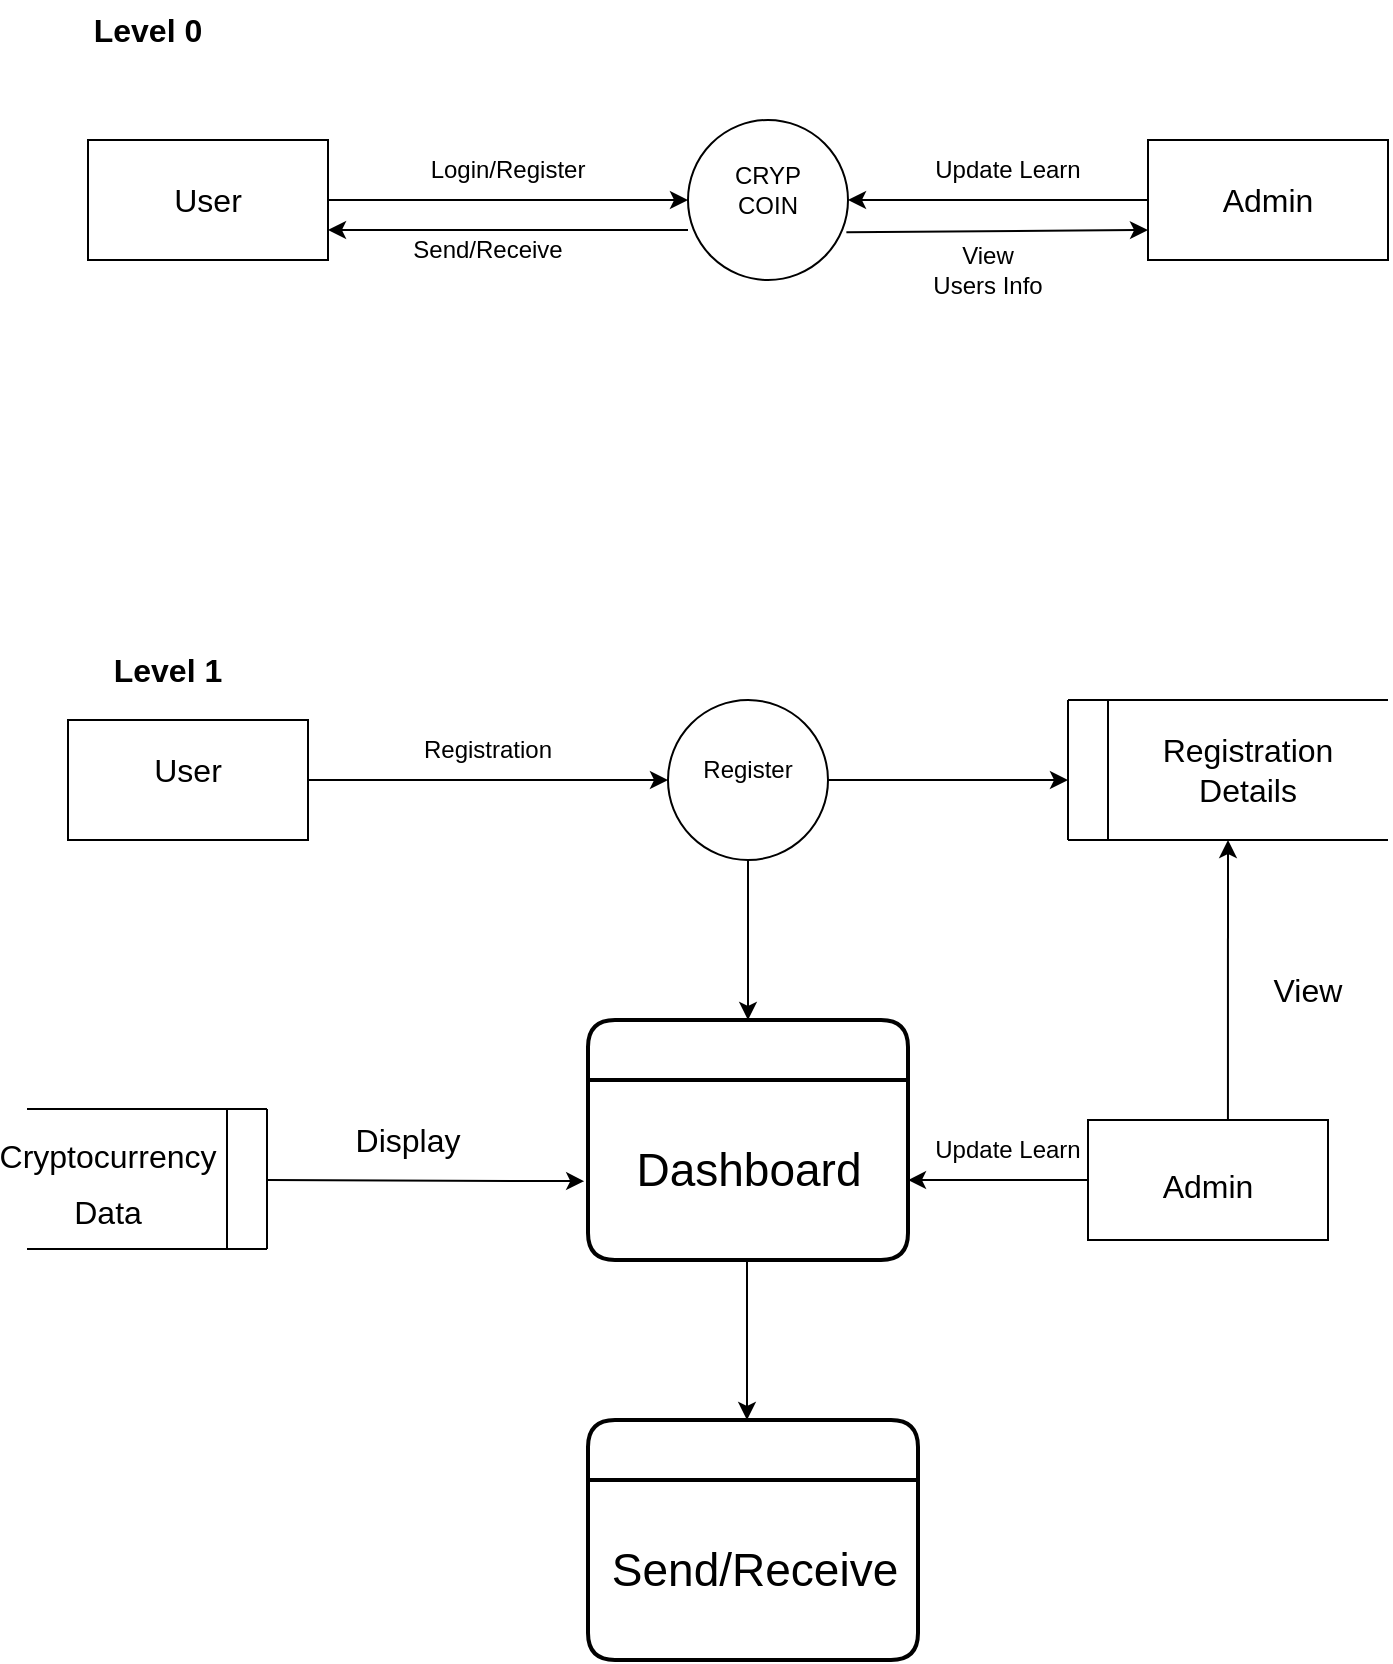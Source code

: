 <mxfile version="20.2.6" type="device"><diagram id="N6K9Cg3NIiKyRezcQ_Lx" name="Page-1"><mxGraphModel dx="1038" dy="547" grid="0" gridSize="10" guides="1" tooltips="1" connect="1" arrows="1" fold="1" page="1" pageScale="1" pageWidth="827" pageHeight="1169" math="0" shadow="0"><root><mxCell id="0"/><mxCell id="1" parent="0"/><mxCell id="ThdcG9-Rk8ksuGoCWwNY-4" value="" style="ellipse;whiteSpace=wrap;html=1;aspect=fixed;" vertex="1" parent="1"><mxGeometry x="370" y="350" width="80" height="80" as="geometry"/></mxCell><mxCell id="ThdcG9-Rk8ksuGoCWwNY-5" value="" style="rounded=0;whiteSpace=wrap;html=1;" vertex="1" parent="1"><mxGeometry x="70" y="360" width="120" height="60" as="geometry"/></mxCell><mxCell id="ThdcG9-Rk8ksuGoCWwNY-6" value="" style="rounded=0;whiteSpace=wrap;html=1;" vertex="1" parent="1"><mxGeometry x="600" y="360" width="120" height="60" as="geometry"/></mxCell><mxCell id="ThdcG9-Rk8ksuGoCWwNY-9" value="" style="endArrow=classic;html=1;rounded=0;entryX=1;entryY=0.75;entryDx=0;entryDy=0;" edge="1" parent="1" target="ThdcG9-Rk8ksuGoCWwNY-5"><mxGeometry width="50" height="50" relative="1" as="geometry"><mxPoint x="370" y="405" as="sourcePoint"/><mxPoint x="440" y="360" as="targetPoint"/></mxGeometry></mxCell><mxCell id="ThdcG9-Rk8ksuGoCWwNY-10" value="" style="endArrow=classic;html=1;rounded=0;exitX=1;exitY=0.5;exitDx=0;exitDy=0;entryX=0;entryY=0.5;entryDx=0;entryDy=0;" edge="1" parent="1" source="ThdcG9-Rk8ksuGoCWwNY-5" target="ThdcG9-Rk8ksuGoCWwNY-4"><mxGeometry width="50" height="50" relative="1" as="geometry"><mxPoint x="390" y="410" as="sourcePoint"/><mxPoint x="440" y="360" as="targetPoint"/></mxGeometry></mxCell><mxCell id="ThdcG9-Rk8ksuGoCWwNY-11" value="" style="endArrow=classic;html=1;rounded=0;exitX=0.99;exitY=0.702;exitDx=0;exitDy=0;entryX=0;entryY=0.75;entryDx=0;entryDy=0;exitPerimeter=0;" edge="1" parent="1" source="ThdcG9-Rk8ksuGoCWwNY-4" target="ThdcG9-Rk8ksuGoCWwNY-6"><mxGeometry width="50" height="50" relative="1" as="geometry"><mxPoint x="390" y="410" as="sourcePoint"/><mxPoint x="440" y="360" as="targetPoint"/></mxGeometry></mxCell><mxCell id="ThdcG9-Rk8ksuGoCWwNY-12" value="" style="endArrow=classic;html=1;rounded=0;exitX=0;exitY=0.5;exitDx=0;exitDy=0;entryX=1;entryY=0.5;entryDx=0;entryDy=0;" edge="1" parent="1" source="ThdcG9-Rk8ksuGoCWwNY-6" target="ThdcG9-Rk8ksuGoCWwNY-4"><mxGeometry width="50" height="50" relative="1" as="geometry"><mxPoint x="390" y="410" as="sourcePoint"/><mxPoint x="440" y="360" as="targetPoint"/></mxGeometry></mxCell><mxCell id="ThdcG9-Rk8ksuGoCWwNY-13" value="CRYP COIN" style="text;html=1;strokeColor=none;fillColor=none;align=center;verticalAlign=middle;whiteSpace=wrap;rounded=0;" vertex="1" parent="1"><mxGeometry x="380" y="370" width="60" height="30" as="geometry"/></mxCell><mxCell id="ThdcG9-Rk8ksuGoCWwNY-14" value="&lt;font style=&quot;font-size: 16px;&quot;&gt;Admin&lt;/font&gt;" style="text;html=1;strokeColor=none;fillColor=none;align=center;verticalAlign=middle;whiteSpace=wrap;rounded=0;" vertex="1" parent="1"><mxGeometry x="630" y="375" width="60" height="30" as="geometry"/></mxCell><mxCell id="ThdcG9-Rk8ksuGoCWwNY-15" value="&lt;font style=&quot;font-size: 16px;&quot;&gt;User&lt;/font&gt;" style="text;html=1;strokeColor=none;fillColor=none;align=center;verticalAlign=middle;whiteSpace=wrap;rounded=0;" vertex="1" parent="1"><mxGeometry x="100" y="375" width="60" height="30" as="geometry"/></mxCell><mxCell id="ThdcG9-Rk8ksuGoCWwNY-16" value="Login/Register" style="text;html=1;strokeColor=none;fillColor=none;align=center;verticalAlign=middle;whiteSpace=wrap;rounded=0;" vertex="1" parent="1"><mxGeometry x="250" y="360" width="60" height="30" as="geometry"/></mxCell><mxCell id="ThdcG9-Rk8ksuGoCWwNY-17" value="Send/Receive" style="text;html=1;strokeColor=none;fillColor=none;align=center;verticalAlign=middle;whiteSpace=wrap;rounded=0;" vertex="1" parent="1"><mxGeometry x="240" y="400" width="60" height="30" as="geometry"/></mxCell><mxCell id="ThdcG9-Rk8ksuGoCWwNY-19" value="View Users Info" style="text;html=1;strokeColor=none;fillColor=none;align=center;verticalAlign=middle;whiteSpace=wrap;rounded=0;" vertex="1" parent="1"><mxGeometry x="490" y="410" width="60" height="30" as="geometry"/></mxCell><mxCell id="ThdcG9-Rk8ksuGoCWwNY-20" value="Update Learn" style="text;html=1;strokeColor=none;fillColor=none;align=center;verticalAlign=middle;whiteSpace=wrap;rounded=0;" vertex="1" parent="1"><mxGeometry x="490" y="360" width="80" height="30" as="geometry"/></mxCell><mxCell id="ThdcG9-Rk8ksuGoCWwNY-21" value="&lt;b&gt;&lt;font style=&quot;font-size: 16px;&quot;&gt;Level 0&lt;/font&gt;&lt;/b&gt;" style="text;html=1;strokeColor=none;fillColor=none;align=center;verticalAlign=middle;whiteSpace=wrap;rounded=0;" vertex="1" parent="1"><mxGeometry x="70" y="290" width="60" height="30" as="geometry"/></mxCell><mxCell id="ThdcG9-Rk8ksuGoCWwNY-22" value="" style="ellipse;whiteSpace=wrap;html=1;aspect=fixed;" vertex="1" parent="1"><mxGeometry x="360" y="640" width="80" height="80" as="geometry"/></mxCell><mxCell id="ThdcG9-Rk8ksuGoCWwNY-23" value="" style="rounded=0;whiteSpace=wrap;html=1;" vertex="1" parent="1"><mxGeometry x="60" y="650" width="120" height="60" as="geometry"/></mxCell><mxCell id="ThdcG9-Rk8ksuGoCWwNY-24" value="" style="endArrow=classic;html=1;rounded=0;exitX=1;exitY=0.5;exitDx=0;exitDy=0;entryX=0;entryY=0.5;entryDx=0;entryDy=0;" edge="1" parent="1" source="ThdcG9-Rk8ksuGoCWwNY-23" target="ThdcG9-Rk8ksuGoCWwNY-22"><mxGeometry width="50" height="50" relative="1" as="geometry"><mxPoint x="380" y="700" as="sourcePoint"/><mxPoint x="430" y="650" as="targetPoint"/></mxGeometry></mxCell><mxCell id="ThdcG9-Rk8ksuGoCWwNY-25" value="Register" style="text;html=1;strokeColor=none;fillColor=none;align=center;verticalAlign=middle;whiteSpace=wrap;rounded=0;" vertex="1" parent="1"><mxGeometry x="370" y="660" width="60" height="30" as="geometry"/></mxCell><mxCell id="ThdcG9-Rk8ksuGoCWwNY-26" value="&lt;font style=&quot;font-size: 16px;&quot;&gt;User&lt;/font&gt;" style="text;html=1;strokeColor=none;fillColor=none;align=center;verticalAlign=middle;whiteSpace=wrap;rounded=0;" vertex="1" parent="1"><mxGeometry x="90" y="660" width="60" height="30" as="geometry"/></mxCell><mxCell id="ThdcG9-Rk8ksuGoCWwNY-27" value="Registration" style="text;html=1;strokeColor=none;fillColor=none;align=center;verticalAlign=middle;whiteSpace=wrap;rounded=0;" vertex="1" parent="1"><mxGeometry x="240" y="650" width="60" height="30" as="geometry"/></mxCell><mxCell id="ThdcG9-Rk8ksuGoCWwNY-28" value="" style="endArrow=none;html=1;rounded=0;fontSize=16;" edge="1" parent="1"><mxGeometry width="50" height="50" relative="1" as="geometry"><mxPoint x="560" y="710" as="sourcePoint"/><mxPoint x="560" y="640" as="targetPoint"/><Array as="points"/></mxGeometry></mxCell><mxCell id="ThdcG9-Rk8ksuGoCWwNY-29" value="" style="endArrow=classic;html=1;rounded=0;exitX=1;exitY=0.5;exitDx=0;exitDy=0;" edge="1" parent="1"><mxGeometry width="50" height="50" relative="1" as="geometry"><mxPoint x="440" y="680" as="sourcePoint"/><mxPoint x="560" y="680" as="targetPoint"/></mxGeometry></mxCell><mxCell id="ThdcG9-Rk8ksuGoCWwNY-30" value="" style="endArrow=none;html=1;rounded=0;fontSize=16;" edge="1" parent="1"><mxGeometry width="50" height="50" relative="1" as="geometry"><mxPoint x="560" y="640" as="sourcePoint"/><mxPoint x="720" y="640" as="targetPoint"/></mxGeometry></mxCell><mxCell id="ThdcG9-Rk8ksuGoCWwNY-31" value="" style="endArrow=none;html=1;rounded=0;fontSize=16;" edge="1" parent="1"><mxGeometry width="50" height="50" relative="1" as="geometry"><mxPoint x="560" y="710" as="sourcePoint"/><mxPoint x="720" y="710" as="targetPoint"/></mxGeometry></mxCell><mxCell id="ThdcG9-Rk8ksuGoCWwNY-32" value="Registration Details" style="text;html=1;strokeColor=none;fillColor=none;align=center;verticalAlign=middle;whiteSpace=wrap;rounded=0;fontSize=16;" vertex="1" parent="1"><mxGeometry x="620" y="660" width="60" height="30" as="geometry"/></mxCell><mxCell id="ThdcG9-Rk8ksuGoCWwNY-33" value="" style="rounded=0;whiteSpace=wrap;html=1;" vertex="1" parent="1"><mxGeometry x="570" y="850" width="120" height="60" as="geometry"/></mxCell><mxCell id="ThdcG9-Rk8ksuGoCWwNY-34" value="&lt;font style=&quot;font-size: 16px;&quot;&gt;Admin&lt;/font&gt;" style="text;html=1;strokeColor=none;fillColor=none;align=center;verticalAlign=middle;whiteSpace=wrap;rounded=0;" vertex="1" parent="1"><mxGeometry x="600" y="870" width="60" height="25" as="geometry"/></mxCell><mxCell id="ThdcG9-Rk8ksuGoCWwNY-35" value="" style="endArrow=none;html=1;rounded=0;fontSize=16;" edge="1" parent="1"><mxGeometry width="50" height="50" relative="1" as="geometry"><mxPoint x="580" y="710" as="sourcePoint"/><mxPoint x="580" y="640" as="targetPoint"/><Array as="points"/></mxGeometry></mxCell><mxCell id="ThdcG9-Rk8ksuGoCWwNY-36" value="" style="endArrow=classic;html=1;rounded=0;fontSize=16;exitX=0.583;exitY=0;exitDx=0;exitDy=0;exitPerimeter=0;" edge="1" parent="1" source="ThdcG9-Rk8ksuGoCWwNY-33"><mxGeometry width="50" height="50" relative="1" as="geometry"><mxPoint x="510" y="820" as="sourcePoint"/><mxPoint x="640" y="710" as="targetPoint"/></mxGeometry></mxCell><mxCell id="ThdcG9-Rk8ksuGoCWwNY-37" value="View" style="text;html=1;strokeColor=none;fillColor=none;align=center;verticalAlign=middle;whiteSpace=wrap;rounded=0;fontSize=16;" vertex="1" parent="1"><mxGeometry x="650" y="770" width="60" height="30" as="geometry"/></mxCell><mxCell id="ThdcG9-Rk8ksuGoCWwNY-38" value="" style="swimlane;childLayout=stackLayout;horizontal=1;startSize=30;horizontalStack=0;rounded=1;fontSize=14;fontStyle=0;strokeWidth=2;resizeParent=0;resizeLast=1;shadow=0;dashed=0;align=center;" vertex="1" parent="1"><mxGeometry x="320" y="800" width="160" height="120" as="geometry"/></mxCell><mxCell id="ThdcG9-Rk8ksuGoCWwNY-40" value="Dashboard" style="text;html=1;align=center;verticalAlign=middle;resizable=0;points=[];autosize=1;strokeColor=none;fillColor=none;fontSize=23;" vertex="1" parent="ThdcG9-Rk8ksuGoCWwNY-38"><mxGeometry y="30" width="160" height="90" as="geometry"/></mxCell><mxCell id="ThdcG9-Rk8ksuGoCWwNY-41" value="" style="endArrow=classic;html=1;rounded=0;exitX=0.5;exitY=1;exitDx=0;exitDy=0;entryX=0.5;entryY=0;entryDx=0;entryDy=0;" edge="1" parent="1" source="ThdcG9-Rk8ksuGoCWwNY-22" target="ThdcG9-Rk8ksuGoCWwNY-38"><mxGeometry width="50" height="50" relative="1" as="geometry"><mxPoint x="190" y="690" as="sourcePoint"/><mxPoint x="370" y="690" as="targetPoint"/></mxGeometry></mxCell><mxCell id="ThdcG9-Rk8ksuGoCWwNY-42" value="" style="endArrow=classic;html=1;rounded=0;exitX=0;exitY=0.5;exitDx=0;exitDy=0;entryX=1;entryY=0.556;entryDx=0;entryDy=0;entryPerimeter=0;" edge="1" parent="1" source="ThdcG9-Rk8ksuGoCWwNY-33" target="ThdcG9-Rk8ksuGoCWwNY-40"><mxGeometry width="50" height="50" relative="1" as="geometry"><mxPoint x="410" y="730" as="sourcePoint"/><mxPoint x="410" y="810" as="targetPoint"/></mxGeometry></mxCell><mxCell id="ThdcG9-Rk8ksuGoCWwNY-43" value="Update Learn" style="text;html=1;strokeColor=none;fillColor=none;align=center;verticalAlign=middle;whiteSpace=wrap;rounded=0;" vertex="1" parent="1"><mxGeometry x="490" y="850" width="80" height="30" as="geometry"/></mxCell><mxCell id="ThdcG9-Rk8ksuGoCWwNY-44" value="" style="endArrow=none;html=1;rounded=0;fontSize=16;" edge="1" parent="1"><mxGeometry width="50" height="50" relative="1" as="geometry"><mxPoint x="139.5" y="914.5" as="sourcePoint"/><mxPoint x="139.5" y="844.5" as="targetPoint"/><Array as="points"/></mxGeometry></mxCell><mxCell id="ThdcG9-Rk8ksuGoCWwNY-45" value="" style="endArrow=none;html=1;rounded=0;fontSize=16;" edge="1" parent="1"><mxGeometry width="50" height="50" relative="1" as="geometry"><mxPoint x="159.5" y="844.5" as="sourcePoint"/><mxPoint x="39.5" y="844.5" as="targetPoint"/></mxGeometry></mxCell><mxCell id="ThdcG9-Rk8ksuGoCWwNY-46" value="" style="endArrow=none;html=1;rounded=0;fontSize=16;" edge="1" parent="1"><mxGeometry width="50" height="50" relative="1" as="geometry"><mxPoint x="159.5" y="914.5" as="sourcePoint"/><mxPoint x="39.5" y="914.5" as="targetPoint"/></mxGeometry></mxCell><mxCell id="ThdcG9-Rk8ksuGoCWwNY-47" value="" style="endArrow=none;html=1;rounded=0;fontSize=16;" edge="1" parent="1"><mxGeometry width="50" height="50" relative="1" as="geometry"><mxPoint x="159.5" y="914.5" as="sourcePoint"/><mxPoint x="159.5" y="844.5" as="targetPoint"/><Array as="points"/></mxGeometry></mxCell><mxCell id="ThdcG9-Rk8ksuGoCWwNY-48" value="" style="endArrow=classic;html=1;rounded=0;entryX=-0.012;entryY=0.562;entryDx=0;entryDy=0;entryPerimeter=0;" edge="1" parent="1" target="ThdcG9-Rk8ksuGoCWwNY-40"><mxGeometry width="50" height="50" relative="1" as="geometry"><mxPoint x="160" y="880" as="sourcePoint"/><mxPoint x="320" y="879.5" as="targetPoint"/></mxGeometry></mxCell><mxCell id="ThdcG9-Rk8ksuGoCWwNY-49" value="&lt;font style=&quot;font-size: 16px;&quot;&gt;Cryptocurrency Data&lt;/font&gt;" style="text;html=1;strokeColor=none;fillColor=none;align=center;verticalAlign=middle;whiteSpace=wrap;rounded=0;fontSize=23;" vertex="1" parent="1"><mxGeometry x="50" y="865" width="60" height="30" as="geometry"/></mxCell><mxCell id="ThdcG9-Rk8ksuGoCWwNY-51" value="Display" style="text;html=1;strokeColor=none;fillColor=none;align=center;verticalAlign=middle;whiteSpace=wrap;rounded=0;fontSize=16;" vertex="1" parent="1"><mxGeometry x="200" y="845" width="60" height="30" as="geometry"/></mxCell><mxCell id="ThdcG9-Rk8ksuGoCWwNY-54" value="" style="swimlane;childLayout=stackLayout;horizontal=1;startSize=30;horizontalStack=0;rounded=1;fontSize=14;fontStyle=0;strokeWidth=2;resizeParent=0;resizeLast=1;shadow=0;dashed=0;align=center;" vertex="1" parent="1"><mxGeometry x="320" y="1000" width="165" height="120" as="geometry"/></mxCell><mxCell id="ThdcG9-Rk8ksuGoCWwNY-55" value="Send/Receive" style="text;html=1;align=center;verticalAlign=middle;resizable=0;points=[];autosize=1;strokeColor=none;fillColor=none;fontSize=23;" vertex="1" parent="ThdcG9-Rk8ksuGoCWwNY-54"><mxGeometry y="30" width="165" height="90" as="geometry"/></mxCell><mxCell id="ThdcG9-Rk8ksuGoCWwNY-56" value="" style="endArrow=classic;html=1;rounded=0;exitX=0.5;exitY=1;exitDx=0;exitDy=0;entryX=0.5;entryY=0;entryDx=0;entryDy=0;" edge="1" parent="1"><mxGeometry width="50" height="50" relative="1" as="geometry"><mxPoint x="399.5" y="920" as="sourcePoint"/><mxPoint x="399.5" y="1000" as="targetPoint"/></mxGeometry></mxCell><mxCell id="ThdcG9-Rk8ksuGoCWwNY-57" value="&lt;b&gt;&lt;font style=&quot;font-size: 16px;&quot;&gt;Level 1&lt;/font&gt;&lt;/b&gt;" style="text;html=1;strokeColor=none;fillColor=none;align=center;verticalAlign=middle;whiteSpace=wrap;rounded=0;" vertex="1" parent="1"><mxGeometry x="80" y="610" width="60" height="30" as="geometry"/></mxCell></root></mxGraphModel></diagram></mxfile>